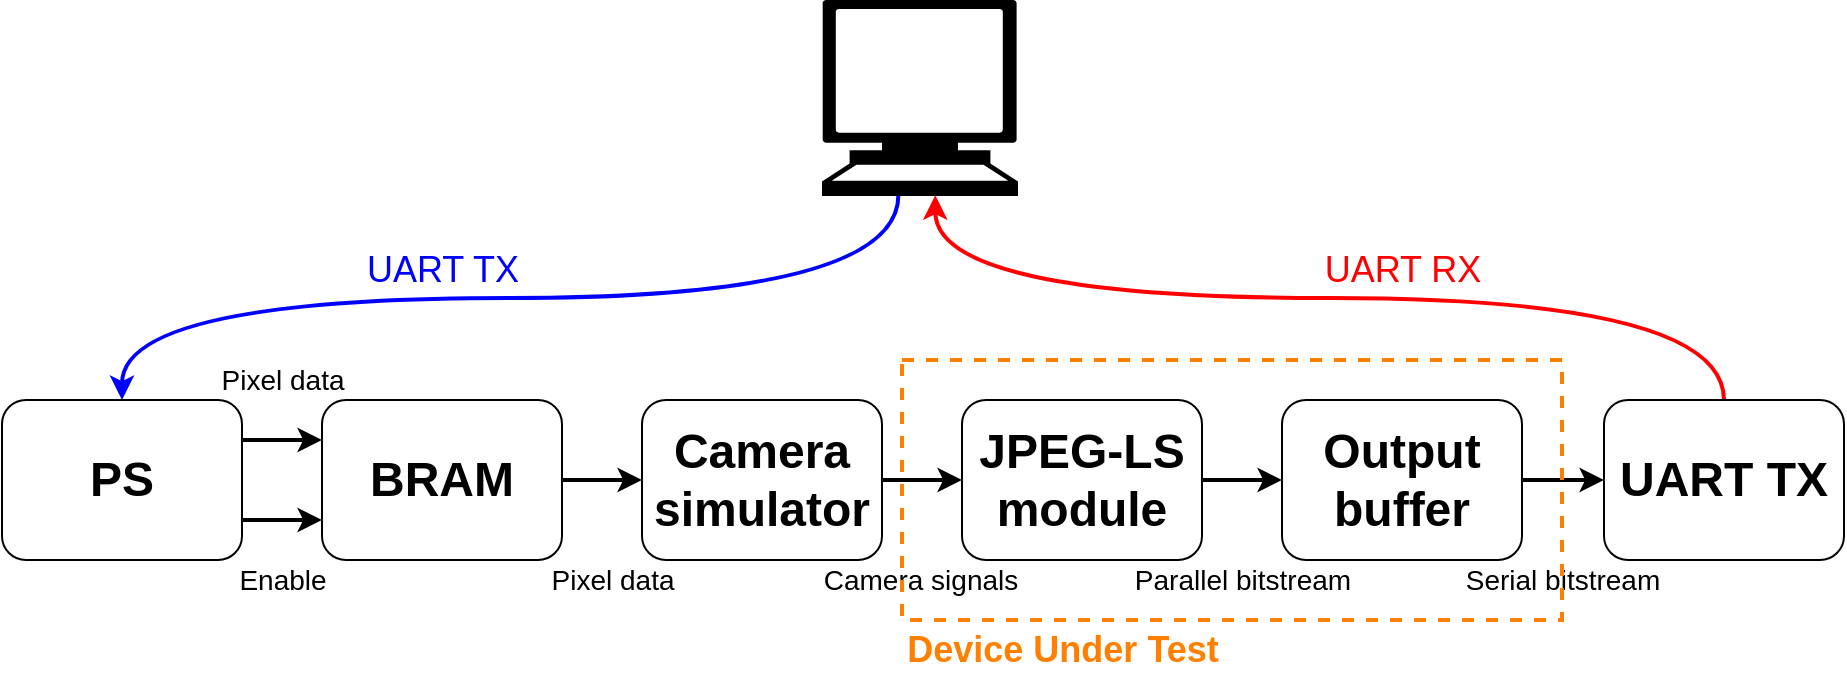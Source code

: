 <mxfile version="13.0.3" type="device" pages="2"><diagram id="cAFIYvgA5CmS_dgr_NC-" name="Simulated camera setup"><mxGraphModel dx="1182" dy="743" grid="1" gridSize="10" guides="1" tooltips="1" connect="1" arrows="1" fold="1" page="1" pageScale="1" pageWidth="850" pageHeight="1100" math="0" shadow="0"><root><mxCell id="0"/><mxCell id="1" parent="0"/><mxCell id="d3g4f6u13BzI_jt7em0w-16" style="edgeStyle=orthogonalEdgeStyle;curved=1;orthogonalLoop=1;jettySize=auto;html=1;exitX=0.39;exitY=0.993;exitDx=0;exitDy=0;exitPerimeter=0;entryX=0.5;entryY=0;entryDx=0;entryDy=0;fontSize=24;strokeColor=#0000FF;strokeWidth=2;" edge="1" parent="1" source="d3g4f6u13BzI_jt7em0w-1" target="d3g4f6u13BzI_jt7em0w-2"><mxGeometry relative="1" as="geometry"/></mxCell><mxCell id="d3g4f6u13BzI_jt7em0w-1" value="" style="shape=mxgraph.signs.tech.computer;html=1;fillColor=#000000;strokeColor=none;verticalLabelPosition=bottom;verticalAlign=top;align=center;" vertex="1" parent="1"><mxGeometry x="530" y="120" width="98" height="98" as="geometry"/></mxCell><mxCell id="d3g4f6u13BzI_jt7em0w-8" style="edgeStyle=orthogonalEdgeStyle;rounded=0;orthogonalLoop=1;jettySize=auto;html=1;exitX=1;exitY=0.25;exitDx=0;exitDy=0;entryX=0;entryY=0.25;entryDx=0;entryDy=0;fontSize=24;strokeWidth=2;" edge="1" parent="1" source="d3g4f6u13BzI_jt7em0w-2" target="d3g4f6u13BzI_jt7em0w-3"><mxGeometry relative="1" as="geometry"/></mxCell><mxCell id="d3g4f6u13BzI_jt7em0w-23" style="edgeStyle=orthogonalEdgeStyle;curved=1;orthogonalLoop=1;jettySize=auto;html=1;exitX=1;exitY=0.75;exitDx=0;exitDy=0;entryX=0;entryY=0.75;entryDx=0;entryDy=0;strokeColor=#000000;strokeWidth=2;fontSize=18;fontColor=#000000;" edge="1" parent="1" source="d3g4f6u13BzI_jt7em0w-2" target="d3g4f6u13BzI_jt7em0w-3"><mxGeometry relative="1" as="geometry"/></mxCell><mxCell id="d3g4f6u13BzI_jt7em0w-2" value="PS" style="rounded=1;whiteSpace=wrap;html=1;fontStyle=1;fontSize=24;" vertex="1" parent="1"><mxGeometry x="120" y="320" width="120" height="80" as="geometry"/></mxCell><mxCell id="d3g4f6u13BzI_jt7em0w-9" style="edgeStyle=orthogonalEdgeStyle;rounded=0;orthogonalLoop=1;jettySize=auto;html=1;exitX=1;exitY=0.5;exitDx=0;exitDy=0;entryX=0;entryY=0.5;entryDx=0;entryDy=0;fontSize=24;strokeWidth=2;" edge="1" parent="1" source="d3g4f6u13BzI_jt7em0w-3" target="d3g4f6u13BzI_jt7em0w-4"><mxGeometry relative="1" as="geometry"/></mxCell><mxCell id="d3g4f6u13BzI_jt7em0w-3" value="BRAM" style="rounded=1;whiteSpace=wrap;html=1;fontStyle=1;fontSize=24;" vertex="1" parent="1"><mxGeometry x="280" y="320" width="120" height="80" as="geometry"/></mxCell><mxCell id="d3g4f6u13BzI_jt7em0w-10" style="edgeStyle=orthogonalEdgeStyle;rounded=0;orthogonalLoop=1;jettySize=auto;html=1;exitX=1;exitY=0.5;exitDx=0;exitDy=0;entryX=0;entryY=0.5;entryDx=0;entryDy=0;fontSize=24;strokeWidth=2;" edge="1" parent="1" source="d3g4f6u13BzI_jt7em0w-4" target="d3g4f6u13BzI_jt7em0w-5"><mxGeometry relative="1" as="geometry"/></mxCell><mxCell id="d3g4f6u13BzI_jt7em0w-4" value="Camera&lt;br&gt;simulator" style="rounded=1;whiteSpace=wrap;html=1;fontStyle=1;fontSize=24;" vertex="1" parent="1"><mxGeometry x="440" y="320" width="120" height="80" as="geometry"/></mxCell><mxCell id="d3g4f6u13BzI_jt7em0w-11" style="edgeStyle=orthogonalEdgeStyle;rounded=0;orthogonalLoop=1;jettySize=auto;html=1;exitX=1;exitY=0.5;exitDx=0;exitDy=0;entryX=0;entryY=0.5;entryDx=0;entryDy=0;fontSize=24;strokeWidth=2;" edge="1" parent="1" source="d3g4f6u13BzI_jt7em0w-5" target="d3g4f6u13BzI_jt7em0w-6"><mxGeometry relative="1" as="geometry"/></mxCell><mxCell id="d3g4f6u13BzI_jt7em0w-5" value="JPEG-LS&lt;br&gt;module" style="rounded=1;whiteSpace=wrap;html=1;fontStyle=1;fontSize=24;" vertex="1" parent="1"><mxGeometry x="600" y="320" width="120" height="80" as="geometry"/></mxCell><mxCell id="d3g4f6u13BzI_jt7em0w-13" style="edgeStyle=orthogonalEdgeStyle;rounded=0;orthogonalLoop=1;jettySize=auto;html=1;exitX=1;exitY=0.5;exitDx=0;exitDy=0;entryX=0;entryY=0.5;entryDx=0;entryDy=0;fontSize=24;strokeWidth=2;" edge="1" parent="1" source="d3g4f6u13BzI_jt7em0w-6" target="d3g4f6u13BzI_jt7em0w-7"><mxGeometry relative="1" as="geometry"/></mxCell><mxCell id="d3g4f6u13BzI_jt7em0w-6" value="Output buffer" style="rounded=1;whiteSpace=wrap;html=1;fontStyle=1;fontSize=24;" vertex="1" parent="1"><mxGeometry x="760" y="320" width="120" height="80" as="geometry"/></mxCell><mxCell id="d3g4f6u13BzI_jt7em0w-17" style="edgeStyle=orthogonalEdgeStyle;curved=1;orthogonalLoop=1;jettySize=auto;html=1;exitX=0.5;exitY=0;exitDx=0;exitDy=0;entryX=0.578;entryY=0.996;entryDx=0;entryDy=0;entryPerimeter=0;fontSize=24;strokeColor=#FF0000;strokeWidth=2;" edge="1" parent="1" source="d3g4f6u13BzI_jt7em0w-7" target="d3g4f6u13BzI_jt7em0w-1"><mxGeometry relative="1" as="geometry"/></mxCell><mxCell id="d3g4f6u13BzI_jt7em0w-7" value="UART TX" style="rounded=1;whiteSpace=wrap;html=1;fontStyle=1;fontSize=24;" vertex="1" parent="1"><mxGeometry x="921" y="320" width="120" height="80" as="geometry"/></mxCell><mxCell id="d3g4f6u13BzI_jt7em0w-21" value="UART TX" style="text;html=1;align=center;verticalAlign=middle;resizable=0;points=[];autosize=1;fontSize=18;fontColor=#0000FF;" vertex="1" parent="1"><mxGeometry x="295" y="240" width="90" height="30" as="geometry"/></mxCell><mxCell id="d3g4f6u13BzI_jt7em0w-22" value="UART RX" style="text;html=1;align=center;verticalAlign=middle;resizable=0;points=[];autosize=1;fontSize=18;fontColor=#FF0000;" vertex="1" parent="1"><mxGeometry x="775" y="240" width="90" height="30" as="geometry"/></mxCell><mxCell id="d3g4f6u13BzI_jt7em0w-24" value="Enable" style="text;html=1;align=center;verticalAlign=middle;resizable=0;points=[];autosize=1;fontSize=14;fontColor=#000000;" vertex="1" parent="1"><mxGeometry x="230" y="400" width="60" height="20" as="geometry"/></mxCell><mxCell id="d3g4f6u13BzI_jt7em0w-27" value="Pixel data" style="text;html=1;align=center;verticalAlign=middle;resizable=0;points=[];autosize=1;fontSize=14;fontColor=#000000;" vertex="1" parent="1"><mxGeometry x="220" y="300" width="80" height="20" as="geometry"/></mxCell><mxCell id="d3g4f6u13BzI_jt7em0w-28" value="Pixel data" style="text;html=1;align=center;verticalAlign=middle;resizable=0;points=[];autosize=1;fontSize=14;fontColor=#000000;" vertex="1" parent="1"><mxGeometry x="385" y="400" width="80" height="20" as="geometry"/></mxCell><mxCell id="d3g4f6u13BzI_jt7em0w-29" value="Camera signals" style="text;html=1;align=center;verticalAlign=middle;resizable=0;points=[];autosize=1;fontSize=14;fontColor=#000000;" vertex="1" parent="1"><mxGeometry x="524" y="400" width="110" height="20" as="geometry"/></mxCell><mxCell id="d3g4f6u13BzI_jt7em0w-30" value="Parallel bitstream" style="text;html=1;align=center;verticalAlign=middle;resizable=0;points=[];autosize=1;fontSize=14;fontColor=#000000;" vertex="1" parent="1"><mxGeometry x="680" y="400" width="120" height="20" as="geometry"/></mxCell><mxCell id="d3g4f6u13BzI_jt7em0w-31" value="Serial bitstream" style="text;html=1;align=center;verticalAlign=middle;resizable=0;points=[];autosize=1;fontSize=14;fontColor=#000000;" vertex="1" parent="1"><mxGeometry x="845" y="400" width="110" height="20" as="geometry"/></mxCell><mxCell id="d3g4f6u13BzI_jt7em0w-32" value="" style="rounded=0;whiteSpace=wrap;html=1;fontSize=14;fontColor=#000000;fillColor=none;dashed=1;strokeWidth=2;strokeColor=#FF8000;" vertex="1" parent="1"><mxGeometry x="570" y="300" width="330" height="130" as="geometry"/></mxCell><mxCell id="d3g4f6u13BzI_jt7em0w-33" value="Device Under Test" style="text;html=1;align=center;verticalAlign=middle;resizable=0;points=[];autosize=1;fontSize=18;fontColor=#FF8000;fontStyle=1" vertex="1" parent="1"><mxGeometry x="565" y="430" width="170" height="30" as="geometry"/></mxCell></root></mxGraphModel></diagram><diagram name="Actual camera setup" id="WSufQ_lGS-pcNKJnWuN1"><mxGraphModel dx="1391" dy="874" grid="1" gridSize="10" guides="1" tooltips="1" connect="1" arrows="1" fold="1" page="1" pageScale="1" pageWidth="850" pageHeight="1100" math="0" shadow="0"><root><mxCell id="IWHdL5-HxBhi0RD9q4os-0"/><mxCell id="IWHdL5-HxBhi0RD9q4os-1" parent="IWHdL5-HxBhi0RD9q4os-0"/><mxCell id="IWHdL5-HxBhi0RD9q4os-3" value="" style="shape=mxgraph.signs.tech.computer;html=1;fillColor=#000000;strokeColor=none;verticalLabelPosition=bottom;verticalAlign=top;align=center;" vertex="1" parent="IWHdL5-HxBhi0RD9q4os-1"><mxGeometry x="1131" y="311" width="98" height="98" as="geometry"/></mxCell><mxCell id="IWHdL5-HxBhi0RD9q4os-9" style="edgeStyle=orthogonalEdgeStyle;rounded=0;orthogonalLoop=1;jettySize=auto;html=1;exitX=1;exitY=0.5;exitDx=0;exitDy=0;entryX=0;entryY=0.5;entryDx=0;entryDy=0;fontSize=24;strokeWidth=2;" edge="1" parent="IWHdL5-HxBhi0RD9q4os-1" source="IWHdL5-HxBhi0RD9q4os-10" target="IWHdL5-HxBhi0RD9q4os-12"><mxGeometry relative="1" as="geometry"/></mxCell><mxCell id="IWHdL5-HxBhi0RD9q4os-10" value="OV7670" style="rounded=1;whiteSpace=wrap;html=1;fontStyle=1;fontSize=24;" vertex="1" parent="IWHdL5-HxBhi0RD9q4os-1"><mxGeometry x="440" y="320" width="120" height="80" as="geometry"/></mxCell><mxCell id="IWHdL5-HxBhi0RD9q4os-11" style="edgeStyle=orthogonalEdgeStyle;rounded=0;orthogonalLoop=1;jettySize=auto;html=1;exitX=1;exitY=0.5;exitDx=0;exitDy=0;entryX=0;entryY=0.5;entryDx=0;entryDy=0;fontSize=24;strokeWidth=2;" edge="1" parent="IWHdL5-HxBhi0RD9q4os-1" source="IWHdL5-HxBhi0RD9q4os-12" target="IWHdL5-HxBhi0RD9q4os-14"><mxGeometry relative="1" as="geometry"/></mxCell><mxCell id="IWHdL5-HxBhi0RD9q4os-12" value="JPEG-LS&lt;br&gt;module" style="rounded=1;whiteSpace=wrap;html=1;fontStyle=1;fontSize=24;" vertex="1" parent="IWHdL5-HxBhi0RD9q4os-1"><mxGeometry x="600" y="320" width="120" height="80" as="geometry"/></mxCell><mxCell id="IWHdL5-HxBhi0RD9q4os-13" style="edgeStyle=orthogonalEdgeStyle;rounded=0;orthogonalLoop=1;jettySize=auto;html=1;exitX=1;exitY=0.5;exitDx=0;exitDy=0;entryX=0;entryY=0.5;entryDx=0;entryDy=0;fontSize=24;strokeWidth=2;" edge="1" parent="IWHdL5-HxBhi0RD9q4os-1" source="IWHdL5-HxBhi0RD9q4os-14" target="IWHdL5-HxBhi0RD9q4os-16"><mxGeometry relative="1" as="geometry"/></mxCell><mxCell id="IWHdL5-HxBhi0RD9q4os-14" value="Output buffer" style="rounded=1;whiteSpace=wrap;html=1;fontStyle=1;fontSize=24;" vertex="1" parent="IWHdL5-HxBhi0RD9q4os-1"><mxGeometry x="760" y="320" width="120" height="80" as="geometry"/></mxCell><mxCell id="IWHdL5-HxBhi0RD9q4os-15" style="edgeStyle=orthogonalEdgeStyle;curved=1;orthogonalLoop=1;jettySize=auto;html=1;exitX=1;exitY=0.5;exitDx=0;exitDy=0;entryX=0;entryY=0.5;entryDx=0;entryDy=0;entryPerimeter=0;fontSize=24;strokeColor=#FF0000;strokeWidth=2;" edge="1" parent="IWHdL5-HxBhi0RD9q4os-1" source="IWHdL5-HxBhi0RD9q4os-16" target="IWHdL5-HxBhi0RD9q4os-3"><mxGeometry relative="1" as="geometry"/></mxCell><mxCell id="IWHdL5-HxBhi0RD9q4os-16" value="UART TX" style="rounded=1;whiteSpace=wrap;html=1;fontStyle=1;fontSize=24;" vertex="1" parent="IWHdL5-HxBhi0RD9q4os-1"><mxGeometry x="921" y="320" width="120" height="80" as="geometry"/></mxCell><mxCell id="IWHdL5-HxBhi0RD9q4os-18" value="UART RX" style="text;html=1;align=center;verticalAlign=middle;resizable=0;points=[];autosize=1;fontSize=18;fontColor=#FF0000;" vertex="1" parent="IWHdL5-HxBhi0RD9q4os-1"><mxGeometry x="1041" y="330" width="90" height="30" as="geometry"/></mxCell><mxCell id="IWHdL5-HxBhi0RD9q4os-22" value="Camera signals" style="text;html=1;align=center;verticalAlign=middle;resizable=0;points=[];autosize=1;fontSize=14;fontColor=#000000;" vertex="1" parent="IWHdL5-HxBhi0RD9q4os-1"><mxGeometry x="524" y="400" width="110" height="20" as="geometry"/></mxCell><mxCell id="IWHdL5-HxBhi0RD9q4os-23" value="Parallel bitstream" style="text;html=1;align=center;verticalAlign=middle;resizable=0;points=[];autosize=1;fontSize=14;fontColor=#000000;" vertex="1" parent="IWHdL5-HxBhi0RD9q4os-1"><mxGeometry x="680" y="400" width="120" height="20" as="geometry"/></mxCell><mxCell id="IWHdL5-HxBhi0RD9q4os-24" value="Serial bitstream" style="text;html=1;align=center;verticalAlign=middle;resizable=0;points=[];autosize=1;fontSize=14;fontColor=#000000;" vertex="1" parent="IWHdL5-HxBhi0RD9q4os-1"><mxGeometry x="845" y="400" width="110" height="20" as="geometry"/></mxCell><mxCell id="IWHdL5-HxBhi0RD9q4os-25" value="" style="rounded=0;whiteSpace=wrap;html=1;fontSize=14;fontColor=#000000;fillColor=none;dashed=1;strokeWidth=2;strokeColor=#FF8000;" vertex="1" parent="IWHdL5-HxBhi0RD9q4os-1"><mxGeometry x="570" y="300" width="330" height="130" as="geometry"/></mxCell><mxCell id="IWHdL5-HxBhi0RD9q4os-26" value="Device Under Test" style="text;html=1;align=center;verticalAlign=middle;resizable=0;points=[];autosize=1;fontSize=18;fontColor=#FF8000;fontStyle=1" vertex="1" parent="IWHdL5-HxBhi0RD9q4os-1"><mxGeometry x="565" y="430" width="170" height="30" as="geometry"/></mxCell></root></mxGraphModel></diagram></mxfile>